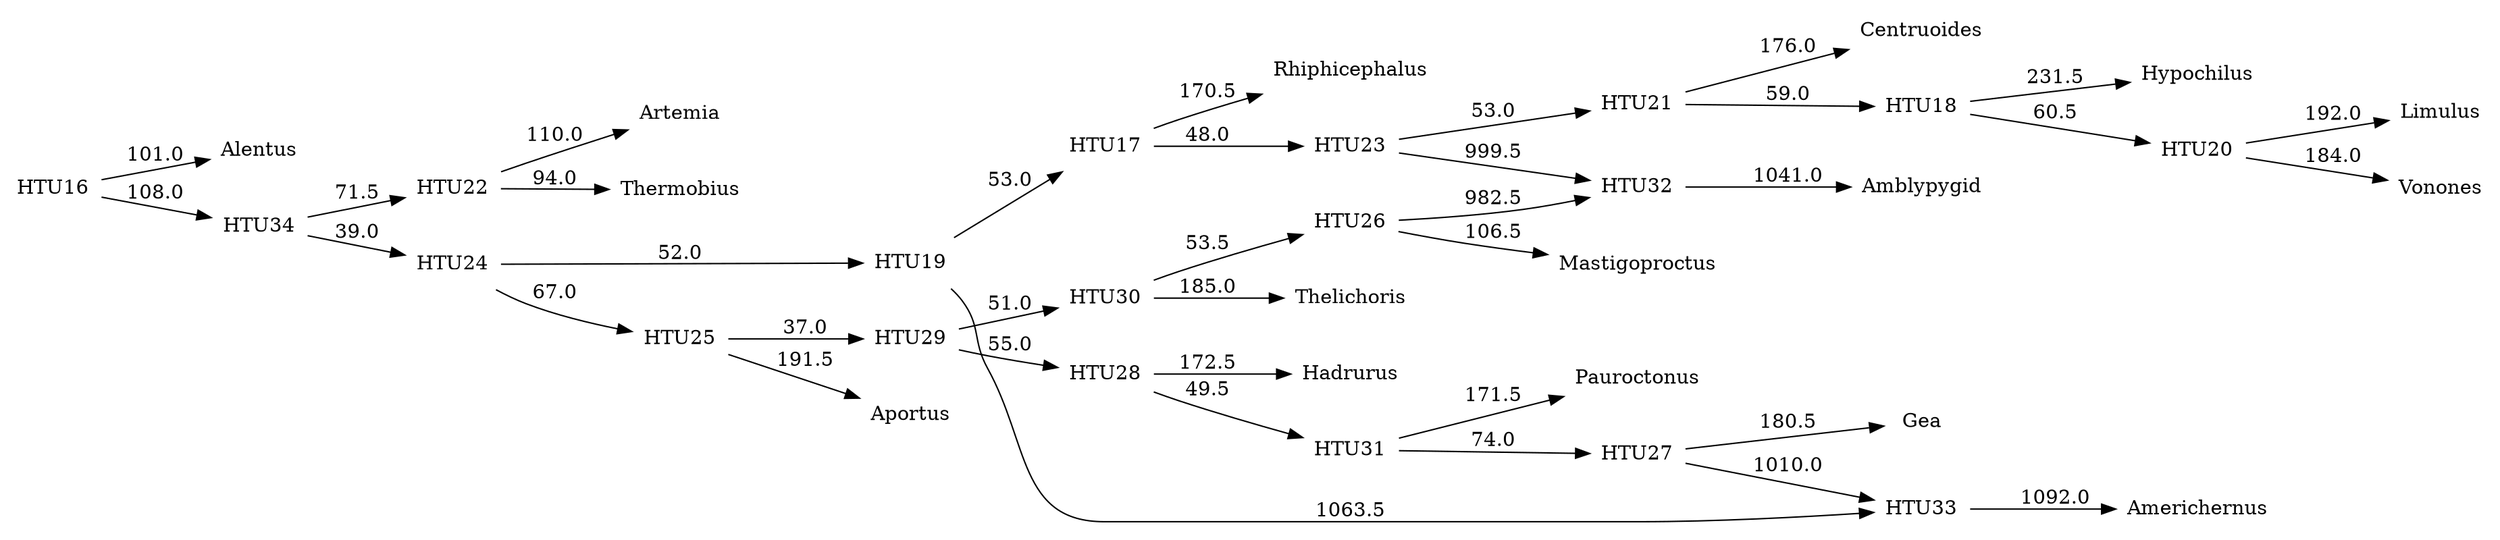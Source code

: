 digraph G {
	rankdir = LR;	node [ shape = none];

    0 [label=Alentus];
    1 [label=Amblypygid];
    2 [label=Americhernus];
    3 [label=Aportus];
    4 [label=Artemia];
    5 [label=Centruoides];
    6 [label=Gea];
    7 [label=Hadrurus];
    8 [label=Hypochilus];
    9 [label=Limulus];
    10 [label=Mastigoproctus];
    11 [label=Pauroctonus];
    12 [label=Rhiphicephalus];
    13 [label=Thelichoris];
    14 [label=Thermobius];
    15 [label=Vonones];
    16 [label=HTU16];
    17 [label=HTU17];
    18 [label=HTU18];
    19 [label=HTU19];
    20 [label=HTU20];
    21 [label=HTU21];
    22 [label=HTU22];
    23 [label=HTU23];
    24 [label=HTU24];
    25 [label=HTU25];
    26 [label=HTU26];
    27 [label=HTU27];
    28 [label=HTU28];
    29 [label=HTU29];
    30 [label=HTU30];
    31 [label=HTU31];
    32 [label=HTU32];
    33 [label=HTU33];
    34 [label=HTU34];
    16 -> 0 [label=101.0];
    16 -> 34 [label=108.0];
    17 -> 12 [label=170.5];
    17 -> 23 [label=48.0];
    18 -> 8 [label=231.5];
    18 -> 20 [label=60.5];
    19 -> 17 [label=53.0];
    19 -> 33 [label=1063.5];
    20 -> 9 [label=192.0];
    20 -> 15 [label=184.0];
    21 -> 5 [label=176.0];
    21 -> 18 [label=59.0];
    22 -> 4 [label=110.0];
    22 -> 14 [label=94.0];
    23 -> 21 [label=53.0];
    23 -> 32 [label=999.5];
    24 -> 19 [label=52.0];
    24 -> 25 [label=67.0];
    25 -> 3 [label=191.5];
    25 -> 29 [label=37.0];
    26 -> 10 [label=106.5];
    26 -> 32 [label=982.5];
    27 -> 6 [label=180.5];
    27 -> 33 [label=1010.0];
    28 -> 7 [label=172.5];
    28 -> 31 [label=49.5];
    29 -> 28 [label=55.0];
    29 -> 30 [label=51.0];
    30 -> 13 [label=185.0];
    30 -> 26 [label=53.5];
    31 -> 11 [label=171.5];
    31 -> 27 [label=74.0];
    32 -> 1 [label=1041.0];
    33 -> 2 [label=1092.0];
    34 -> 22 [label=71.5];
    34 -> 24 [label=39.0];
}
//3187.0
digraph G {
	rankdir = LR;	node [ shape = none];

    0 [label=Alentus];
    1 [label=Amblypygid];
    2 [label=Americhernus];
    3 [label=Aportus];
    4 [label=Artemia];
    5 [label=Centruoides];
    6 [label=Gea];
    7 [label=Hadrurus];
    8 [label=Hypochilus];
    9 [label=Limulus];
    10 [label=Mastigoproctus];
    11 [label=Pauroctonus];
    12 [label=Rhiphicephalus];
    13 [label=Thelichoris];
    14 [label=Thermobius];
    15 [label=Vonones];
    16 [label=HTU16];
    17 [label=HTU17];
    18 [label=HTU18];
    19 [label=HTU19];
    20 [label=HTU20];
    21 [label=HTU21];
    22 [label=HTU22];
    23 [label=HTU23];
    24 [label=HTU24];
    25 [label=HTU25];
    26 [label=HTU26];
    27 [label=HTU27];
    28 [label=HTU28];
    29 [label=HTU29];
    30 [label=HTU30];
    16 -> 0 [label=99.5];
    16 -> 30 [label=106.5];
    17 -> 12 [label=174.0];
    17 -> 23 [label=48.5];
    18 -> 8 [label=231.0];
    18 -> 20 [label=62.0];
    19 -> 2 [label=158.0];
    19 -> 17 [label=51.0];
    20 -> 9 [label=194.0];
    20 -> 15 [label=187.0];
    21 -> 5 [label=179.0];
    21 -> 18 [label=57.5];
    22 -> 4 [label=111.5];
    22 -> 14 [label=96.5];
    23 -> 1 [label=148.5];
    23 -> 21 [label=54.5];
    24 -> 19 [label=52.5];
    24 -> 25 [label=64.0];
    25 -> 3 [label=191.0];
    25 -> 27 [label=39.5];
    26 -> 7 [label=160.0];
    26 -> 29 [label=51.5];
    27 -> 26 [label=57.5];
    27 -> 28 [label=61.0];
    28 -> 10 [label=146.5];
    28 -> 13 [label=181.5];
    29 -> 6 [label=189.0];
    29 -> 11 [label=180.0];
    30 -> 22 [label=74.0];
    30 -> 24 [label=36.5];
}
//2953.0
digraph G {
	rankdir = LR;	node [ shape = none];

    0 [label=Alentus];
    1 [label=Amblypygid];
    2 [label=Americhernus];
    3 [label=Aportus];
    4 [label=Artemia];
    5 [label=Centruoides];
    6 [label=Gea];
    7 [label=Hadrurus];
    8 [label=Hypochilus];
    9 [label=Limulus];
    10 [label=Mastigoproctus];
    11 [label=Pauroctonus];
    12 [label=Rhiphicephalus];
    13 [label=Thelichoris];
    14 [label=Thermobius];
    15 [label=Vonones];
    16 [label=HTU16];
    17 [label=HTU17];
    18 [label=HTU18];
    19 [label=HTU19];
    20 [label=HTU20];
    21 [label=HTU21];
    22 [label=HTU22];
    23 [label=HTU23];
    24 [label=HTU24];
    25 [label=HTU25];
    26 [label=HTU26];
    27 [label=HTU27];
    28 [label=HTU28];
    29 [label=HTU29];
    30 [label=HTU30];
    16 -> 0 [label=99.0];
    16 -> 30 [label=106.0];
    17 -> 12 [label=169.5];
    17 -> 22 [label=40.0];
    18 -> 8 [label=219.5];
    18 -> 19 [label=66.0];
    19 -> 9 [label=179.0];
    19 -> 15 [label=179.0];
    20 -> 5 [label=168.5];
    20 -> 18 [label=62.0];
    21 -> 4 [label=108.0];
    21 -> 14 [label=96.0];
    22 -> 1 [label=140.0];
    22 -> 20 [label=53.0];
    23 -> 17 [label=36.5];
    23 -> 24 [label=56.0];
    24 -> 3 [label=181.5];
    24 -> 27 [label=42.5];
    25 -> 2 [label=167.0];
    25 -> 6 [label=175.0];
    26 -> 7 [label=161.5];
    26 -> 29 [label=56.5];
    27 -> 26 [label=61.5];
    27 -> 28 [label=52.5];
    28 -> 10 [label=132.0];
    28 -> 13 [label=182.0];
    29 -> 11 [label=164.0];
    29 -> 25 [label=79.5];
    30 -> 21 [label=80.5];
    30 -> 23 [label=30.5];
}
//2904.0
digraph G {
	rankdir = LR;	node [ shape = none];

    0 [label=Alentus];
    1 [label=Amblypygid];
    2 [label=Americhernus];
    3 [label=Aportus];
    4 [label=Artemia];
    5 [label=Centruoides];
    6 [label=Gea];
    7 [label=Hadrurus];
    8 [label=Hypochilus];
    9 [label=Limulus];
    10 [label=Mastigoproctus];
    11 [label=Pauroctonus];
    12 [label=Rhiphicephalus];
    13 [label=Thelichoris];
    14 [label=Thermobius];
    15 [label=Vonones];
    16 [label=HTU16];
    17 [label=HTU17];
    18 [label=HTU18];
    19 [label=HTU19];
    20 [label=HTU20];
    21 [label=HTU21];
    22 [label=HTU22];
    23 [label=HTU23];
    24 [label=HTU24];
    25 [label=HTU25];
    26 [label=HTU26];
    27 [label=HTU27];
    28 [label=HTU28];
    29 [label=HTU29];
    30 [label=HTU30];
    16 -> 0 [label=99.0];
    16 -> 30 [label=106.0];
    17 -> 12 [label=169.5];
    17 -> 22 [label=40.0];
    18 -> 8 [label=219.5];
    18 -> 19 [label=66.0];
    19 -> 9 [label=179.0];
    19 -> 15 [label=179.0];
    20 -> 5 [label=168.5];
    20 -> 18 [label=62.0];
    21 -> 4 [label=108.0];
    21 -> 14 [label=96.0];
    22 -> 1 [label=140.0];
    22 -> 20 [label=53.0];
    23 -> 17 [label=36.5];
    23 -> 24 [label=56.0];
    24 -> 3 [label=181.5];
    24 -> 27 [label=42.5];
    25 -> 2 [label=167.0];
    25 -> 6 [label=175.0];
    26 -> 7 [label=161.5];
    26 -> 29 [label=56.5];
    27 -> 26 [label=61.5];
    27 -> 28 [label=52.5];
    28 -> 10 [label=132.0];
    28 -> 13 [label=182.0];
    29 -> 11 [label=164.0];
    29 -> 25 [label=79.5];
    30 -> 21 [label=80.5];
    30 -> 23 [label=30.5];
}
//2904.0
digraph G {
	rankdir = LR;	node [ shape = none];

    0 [label=Alentus];
    1 [label=Amblypygid];
    2 [label=Americhernus];
    3 [label=Aportus];
    4 [label=Artemia];
    5 [label=Centruoides];
    6 [label=Gea];
    7 [label=Hadrurus];
    8 [label=Hypochilus];
    9 [label=Limulus];
    10 [label=Mastigoproctus];
    11 [label=Pauroctonus];
    12 [label=Rhiphicephalus];
    13 [label=Thelichoris];
    14 [label=Thermobius];
    15 [label=Vonones];
    16 [label=HTU16];
    17 [label=HTU17];
    18 [label=HTU18];
    19 [label=HTU19];
    20 [label=HTU20];
    21 [label=HTU21];
    22 [label=HTU22];
    23 [label=HTU23];
    24 [label=HTU24];
    25 [label=HTU25];
    26 [label=HTU26];
    27 [label=HTU27];
    28 [label=HTU28];
    29 [label=HTU29];
    30 [label=HTU30];
    16 -> 0 [label=99.0];
    16 -> 30 [label=106.0];
    17 -> 12 [label=169.5];
    17 -> 22 [label=40.0];
    18 -> 8 [label=219.5];
    18 -> 19 [label=66.0];
    19 -> 9 [label=179.0];
    19 -> 15 [label=179.0];
    20 -> 5 [label=168.5];
    20 -> 18 [label=62.0];
    21 -> 4 [label=108.0];
    21 -> 14 [label=96.0];
    22 -> 1 [label=140.0];
    22 -> 20 [label=53.0];
    23 -> 17 [label=36.5];
    23 -> 24 [label=56.0];
    24 -> 3 [label=181.5];
    24 -> 27 [label=42.5];
    25 -> 2 [label=167.0];
    25 -> 6 [label=175.0];
    26 -> 7 [label=161.5];
    26 -> 29 [label=56.5];
    27 -> 26 [label=61.5];
    27 -> 28 [label=52.5];
    28 -> 10 [label=132.0];
    28 -> 13 [label=182.0];
    29 -> 11 [label=164.0];
    29 -> 25 [label=79.5];
    30 -> 21 [label=80.5];
    30 -> 23 [label=30.5];
}
//2904.0
digraph G {
	rankdir = LR;	node [ shape = none];

    0 [label=Alentus];
    1 [label=Amblypygid];
    2 [label=Americhernus];
    3 [label=Aportus];
    4 [label=Artemia];
    5 [label=Centruoides];
    6 [label=Gea];
    7 [label=Hadrurus];
    8 [label=Hypochilus];
    9 [label=Limulus];
    10 [label=Mastigoproctus];
    11 [label=Pauroctonus];
    12 [label=Rhiphicephalus];
    13 [label=Thelichoris];
    14 [label=Thermobius];
    15 [label=Vonones];
    16 [label=HTU16];
    17 [label=HTU17];
    18 [label=HTU18];
    19 [label=HTU19];
    20 [label=HTU20];
    21 [label=HTU21];
    22 [label=HTU22];
    23 [label=HTU23];
    24 [label=HTU24];
    25 [label=HTU25];
    26 [label=HTU26];
    27 [label=HTU27];
    28 [label=HTU28];
    29 [label=HTU29];
    30 [label=HTU30];
    16 -> 0 [label=99.0];
    16 -> 30 [label=106.0];
    17 -> 12 [label=169.5];
    17 -> 22 [label=40.0];
    18 -> 8 [label=219.5];
    18 -> 19 [label=66.0];
    19 -> 9 [label=179.0];
    19 -> 15 [label=179.0];
    20 -> 5 [label=168.5];
    20 -> 18 [label=62.0];
    21 -> 4 [label=108.0];
    21 -> 14 [label=96.0];
    22 -> 1 [label=140.0];
    22 -> 20 [label=53.0];
    23 -> 17 [label=36.5];
    23 -> 24 [label=56.0];
    24 -> 3 [label=181.5];
    24 -> 27 [label=42.5];
    25 -> 2 [label=167.0];
    25 -> 6 [label=175.0];
    26 -> 7 [label=161.5];
    26 -> 29 [label=56.5];
    27 -> 26 [label=61.5];
    27 -> 28 [label=52.5];
    28 -> 10 [label=132.0];
    28 -> 13 [label=182.0];
    29 -> 11 [label=164.0];
    29 -> 25 [label=79.5];
    30 -> 21 [label=80.5];
    30 -> 23 [label=30.5];
}
//2904.0
digraph G {
	rankdir = LR;	node [ shape = none];

    0 [label=Alentus];
    1 [label=Amblypygid];
    2 [label=Americhernus];
    3 [label=Aportus];
    4 [label=Artemia];
    5 [label=Centruoides];
    6 [label=Gea];
    7 [label=Hadrurus];
    8 [label=Hypochilus];
    9 [label=Limulus];
    10 [label=Mastigoproctus];
    11 [label=Pauroctonus];
    12 [label=Rhiphicephalus];
    13 [label=Thelichoris];
    14 [label=Thermobius];
    15 [label=Vonones];
    16 [label=HTU16];
    17 [label=HTU17];
    18 [label=HTU18];
    19 [label=HTU19];
    20 [label=HTU20];
    21 [label=HTU21];
    22 [label=HTU22];
    23 [label=HTU23];
    24 [label=HTU24];
    25 [label=HTU25];
    26 [label=HTU26];
    27 [label=HTU27];
    28 [label=HTU28];
    29 [label=HTU29];
    30 [label=HTU30];
    16 -> 0 [label=99.0];
    16 -> 30 [label=106.0];
    17 -> 12 [label=169.5];
    17 -> 22 [label=40.0];
    18 -> 8 [label=219.5];
    18 -> 19 [label=66.0];
    19 -> 9 [label=179.0];
    19 -> 15 [label=179.0];
    20 -> 5 [label=168.5];
    20 -> 18 [label=62.0];
    21 -> 4 [label=108.0];
    21 -> 14 [label=96.0];
    22 -> 1 [label=140.0];
    22 -> 20 [label=53.0];
    23 -> 17 [label=36.5];
    23 -> 24 [label=56.0];
    24 -> 3 [label=181.5];
    24 -> 27 [label=42.5];
    25 -> 2 [label=167.0];
    25 -> 6 [label=175.0];
    26 -> 7 [label=161.5];
    26 -> 29 [label=56.5];
    27 -> 26 [label=61.5];
    27 -> 28 [label=52.5];
    28 -> 10 [label=132.0];
    28 -> 13 [label=182.0];
    29 -> 11 [label=164.0];
    29 -> 25 [label=79.5];
    30 -> 21 [label=80.5];
    30 -> 23 [label=30.5];
}
//2904.0
digraph G {
	rankdir = LR;	node [ shape = none];

    0 [label=Alentus];
    1 [label=Amblypygid];
    2 [label=Americhernus];
    3 [label=Aportus];
    4 [label=Artemia];
    5 [label=Centruoides];
    6 [label=Gea];
    7 [label=Hadrurus];
    8 [label=Hypochilus];
    9 [label=Limulus];
    10 [label=Mastigoproctus];
    11 [label=Pauroctonus];
    12 [label=Rhiphicephalus];
    13 [label=Thelichoris];
    14 [label=Thermobius];
    15 [label=Vonones];
    16 [label=HTU16];
    17 [label=HTU17];
    18 [label=HTU18];
    19 [label=HTU19];
    20 [label=HTU20];
    21 [label=HTU21];
    22 [label=HTU22];
    23 [label=HTU23];
    24 [label=HTU24];
    25 [label=HTU25];
    26 [label=HTU26];
    27 [label=HTU27];
    28 [label=HTU28];
    29 [label=HTU29];
    30 [label=HTU30];
    16 -> 0 [label=99.0];
    16 -> 30 [label=106.0];
    17 -> 12 [label=169.5];
    17 -> 22 [label=40.0];
    18 -> 8 [label=219.5];
    18 -> 19 [label=66.0];
    19 -> 9 [label=179.0];
    19 -> 15 [label=179.0];
    20 -> 5 [label=168.5];
    20 -> 18 [label=62.0];
    21 -> 4 [label=108.0];
    21 -> 14 [label=96.0];
    22 -> 1 [label=140.0];
    22 -> 20 [label=53.0];
    23 -> 17 [label=36.5];
    23 -> 24 [label=56.0];
    24 -> 3 [label=181.5];
    24 -> 27 [label=42.5];
    25 -> 2 [label=167.0];
    25 -> 6 [label=175.0];
    26 -> 7 [label=161.5];
    26 -> 29 [label=56.5];
    27 -> 26 [label=61.5];
    27 -> 28 [label=52.5];
    28 -> 10 [label=132.0];
    28 -> 13 [label=182.0];
    29 -> 11 [label=164.0];
    29 -> 25 [label=79.5];
    30 -> 21 [label=80.5];
    30 -> 23 [label=30.5];
}
//2904.0
digraph G {
	rankdir = LR;	node [ shape = none];

    0 [label=Alentus];
    1 [label=Amblypygid];
    2 [label=Americhernus];
    3 [label=Aportus];
    4 [label=Artemia];
    5 [label=Centruoides];
    6 [label=Gea];
    7 [label=Hadrurus];
    8 [label=Hypochilus];
    9 [label=Limulus];
    10 [label=Mastigoproctus];
    11 [label=Pauroctonus];
    12 [label=Rhiphicephalus];
    13 [label=Thelichoris];
    14 [label=Thermobius];
    15 [label=Vonones];
    16 [label=HTU16];
    17 [label=HTU17];
    18 [label=HTU18];
    19 [label=HTU19];
    20 [label=HTU20];
    21 [label=HTU21];
    22 [label=HTU22];
    23 [label=HTU23];
    24 [label=HTU24];
    25 [label=HTU25];
    26 [label=HTU26];
    27 [label=HTU27];
    28 [label=HTU28];
    29 [label=HTU29];
    30 [label=HTU30];
    16 -> 0 [label=97.5];
    16 -> 30 [label=105.5];
    17 -> 12 [label=150.0];
    17 -> 21 [label=51.0];
    18 -> 8 [label=224.5];
    18 -> 20 [label=63.0];
    19 -> 2 [label=163.5];
    19 -> 17 [label=64.5];
    20 -> 9 [label=185.0];
    20 -> 15 [label=178.0];
    21 -> 5 [label=186.5];
    21 -> 18 [label=46.0];
    22 -> 4 [label=107.5];
    22 -> 14 [label=96.5];
    23 -> 19 [label=53.0];
    23 -> 24 [label=69.0];
    24 -> 3 [label=184.0];
    24 -> 27 [label=40.5];
    25 -> 1 [label=117.0];
    25 -> 10 [label=104.0];
    26 -> 7 [label=164.5];
    26 -> 29 [label=49.5];
    27 -> 26 [label=54.5];
    27 -> 28 [label=52.0];
    28 -> 13 [label=178.0];
    28 -> 25 [label=56.5];
    29 -> 6 [label=190.0];
    29 -> 11 [label=178.0];
    30 -> 22 [label=74.5];
    30 -> 23 [label=32.0];
}
//2846.0
digraph G {
	rankdir = LR;	node [ shape = none];

    0 [label=Alentus];
    1 [label=Amblypygid];
    2 [label=Americhernus];
    3 [label=Aportus];
    4 [label=Artemia];
    5 [label=Centruoides];
    6 [label=Gea];
    7 [label=Hadrurus];
    8 [label=Hypochilus];
    9 [label=Limulus];
    10 [label=Mastigoproctus];
    11 [label=Pauroctonus];
    12 [label=Rhiphicephalus];
    13 [label=Thelichoris];
    14 [label=Thermobius];
    15 [label=Vonones];
    16 [label=HTU16];
    17 [label=HTU17];
    18 [label=HTU18];
    19 [label=HTU19];
    20 [label=HTU20];
    21 [label=HTU21];
    22 [label=HTU22];
    23 [label=HTU23];
    24 [label=HTU24];
    25 [label=HTU25];
    26 [label=HTU26];
    27 [label=HTU27];
    28 [label=HTU28];
    29 [label=HTU29];
    30 [label=HTU30];
    16 -> 0 [label=97.5];
    16 -> 30 [label=105.5];
    17 -> 12 [label=150.0];
    17 -> 21 [label=51.0];
    18 -> 8 [label=224.5];
    18 -> 20 [label=63.0];
    19 -> 2 [label=163.5];
    19 -> 17 [label=64.5];
    20 -> 9 [label=185.0];
    20 -> 15 [label=178.0];
    21 -> 5 [label=186.5];
    21 -> 18 [label=46.0];
    22 -> 4 [label=107.5];
    22 -> 14 [label=96.5];
    23 -> 19 [label=53.0];
    23 -> 24 [label=69.0];
    24 -> 3 [label=184.0];
    24 -> 27 [label=40.5];
    25 -> 1 [label=117.0];
    25 -> 10 [label=104.0];
    26 -> 7 [label=164.5];
    26 -> 29 [label=49.5];
    27 -> 26 [label=54.5];
    27 -> 28 [label=52.0];
    28 -> 13 [label=178.0];
    28 -> 25 [label=56.5];
    29 -> 6 [label=190.0];
    29 -> 11 [label=178.0];
    30 -> 22 [label=74.5];
    30 -> 23 [label=32.0];
}
//2846.0
digraph G {
	rankdir = LR;	node [ shape = none];

    0 [label=Alentus];
    1 [label=Amblypygid];
    2 [label=Americhernus];
    3 [label=Aportus];
    4 [label=Artemia];
    5 [label=Centruoides];
    6 [label=Gea];
    7 [label=Hadrurus];
    8 [label=Hypochilus];
    9 [label=Limulus];
    10 [label=Mastigoproctus];
    11 [label=Pauroctonus];
    12 [label=Rhiphicephalus];
    13 [label=Thelichoris];
    14 [label=Thermobius];
    15 [label=Vonones];
    16 [label=HTU16];
    17 [label=HTU17];
    18 [label=HTU18];
    19 [label=HTU19];
    20 [label=HTU20];
    21 [label=HTU21];
    22 [label=HTU22];
    23 [label=HTU23];
    24 [label=HTU24];
    25 [label=HTU25];
    26 [label=HTU26];
    27 [label=HTU27];
    28 [label=HTU28];
    29 [label=HTU29];
    30 [label=HTU30];
    16 -> 0 [label=97.5];
    16 -> 30 [label=105.5];
    17 -> 12 [label=150.0];
    17 -> 21 [label=51.0];
    18 -> 8 [label=224.5];
    18 -> 20 [label=63.0];
    19 -> 2 [label=163.5];
    19 -> 17 [label=64.5];
    20 -> 9 [label=185.0];
    20 -> 15 [label=178.0];
    21 -> 5 [label=186.5];
    21 -> 18 [label=46.0];
    22 -> 4 [label=107.5];
    22 -> 14 [label=96.5];
    23 -> 19 [label=53.0];
    23 -> 24 [label=69.0];
    24 -> 3 [label=184.0];
    24 -> 27 [label=40.5];
    25 -> 1 [label=117.0];
    25 -> 10 [label=104.0];
    26 -> 7 [label=164.5];
    26 -> 29 [label=49.5];
    27 -> 26 [label=54.5];
    27 -> 28 [label=52.0];
    28 -> 13 [label=178.0];
    28 -> 25 [label=56.5];
    29 -> 6 [label=190.0];
    29 -> 11 [label=178.0];
    30 -> 22 [label=74.5];
    30 -> 23 [label=32.0];
}
//2846.0
